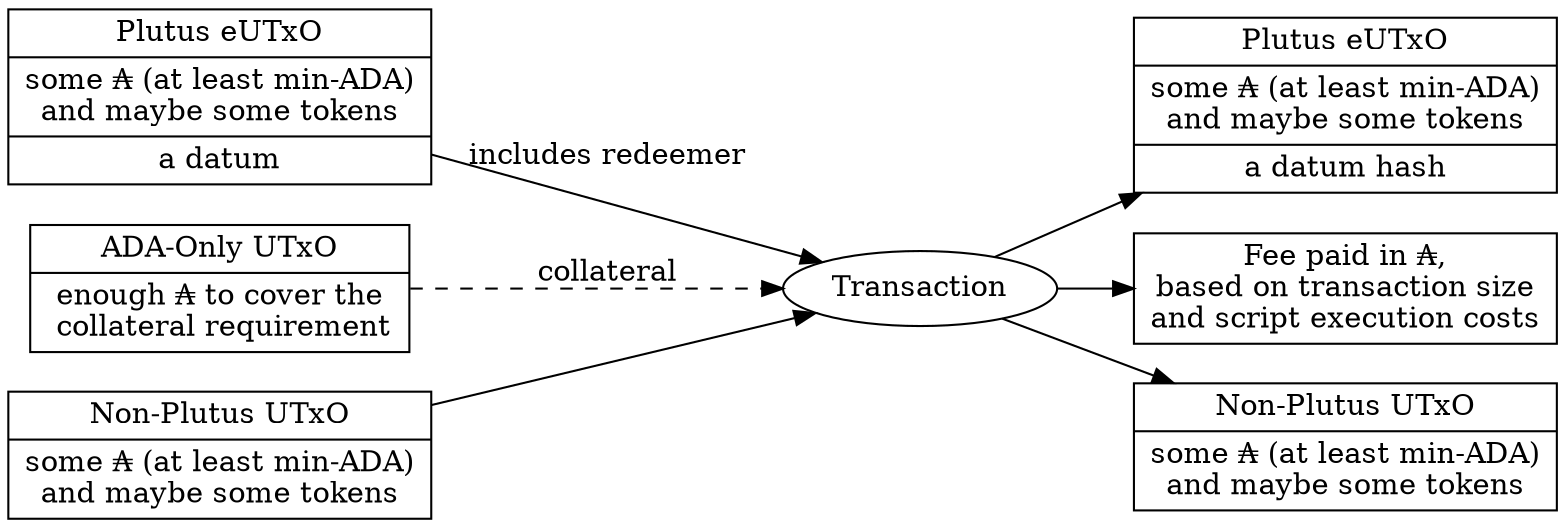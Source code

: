 digraph Eutxo {


rankdir=LR

node [shape=record]


ScriptInput [label="Plutus eUTxO|some ₳ (at least min-ADA)\nand maybe some tokens|a datum"]

Collateral [label="ADA-Only UTxO|enough ₳ to cover the\n collateral requirement"]

TokenInput [label="Non-Plutus UTxO|some ₳ (at least min-ADA)\nand maybe some tokens"]


Transaction [shape=oval label="Transaction"]

Collateral -> Transaction [style=dashed label="collateral"]

TokenInput -> Transaction

ScriptInput -> Transaction [label="includes redeemer"]


ScriptOutput [label="Plutus eUTxO|some ₳ (at least min-ADA)\nand maybe some tokens|a datum hash"]

Transaction -> ScriptOutput


Fee [label="Fee paid in ₳,\nbased on transaction size\nand script execution costs"]

Transaction -> Fee


TokenOutput [label="Non-Plutus UTxO|some ₳ (at least min-ADA)\nand maybe some tokens"]

Transaction -> TokenOutput


}
